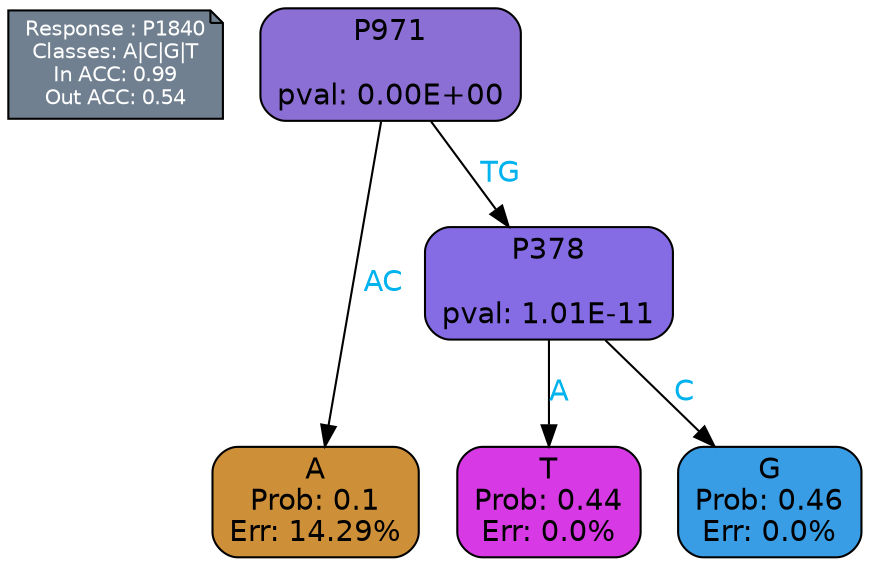digraph Tree {
node [shape=box, style="filled, rounded", color="black", fontname=helvetica] ;
graph [ranksep=equally, splines=polylines, bgcolor=transparent, dpi=600] ;
edge [fontname=helvetica] ;
LEGEND [label="Response : P1840
Classes: A|C|G|T
In ACC: 0.99
Out ACC: 0.54
",shape=note,align=left,style=filled,fillcolor="slategray",fontcolor="white",fontsize=10];1 [label="P971

pval: 0.00E+00", fillcolor="#8c6fd4"] ;
2 [label="A
Prob: 0.1
Err: 14.29%", fillcolor="#ce8f39"] ;
3 [label="P378

pval: 1.01E-11", fillcolor="#856ce5"] ;
4 [label="T
Prob: 0.44
Err: 0.0%", fillcolor="#d739e5"] ;
5 [label="G
Prob: 0.46
Err: 0.0%", fillcolor="#399de5"] ;
1 -> 2 [label="AC",fontcolor=deepskyblue2] ;
1 -> 3 [label="TG",fontcolor=deepskyblue2] ;
3 -> 4 [label="A",fontcolor=deepskyblue2] ;
3 -> 5 [label="C",fontcolor=deepskyblue2] ;
{rank = same; 2;4;5;}{rank = same; LEGEND;1;}}